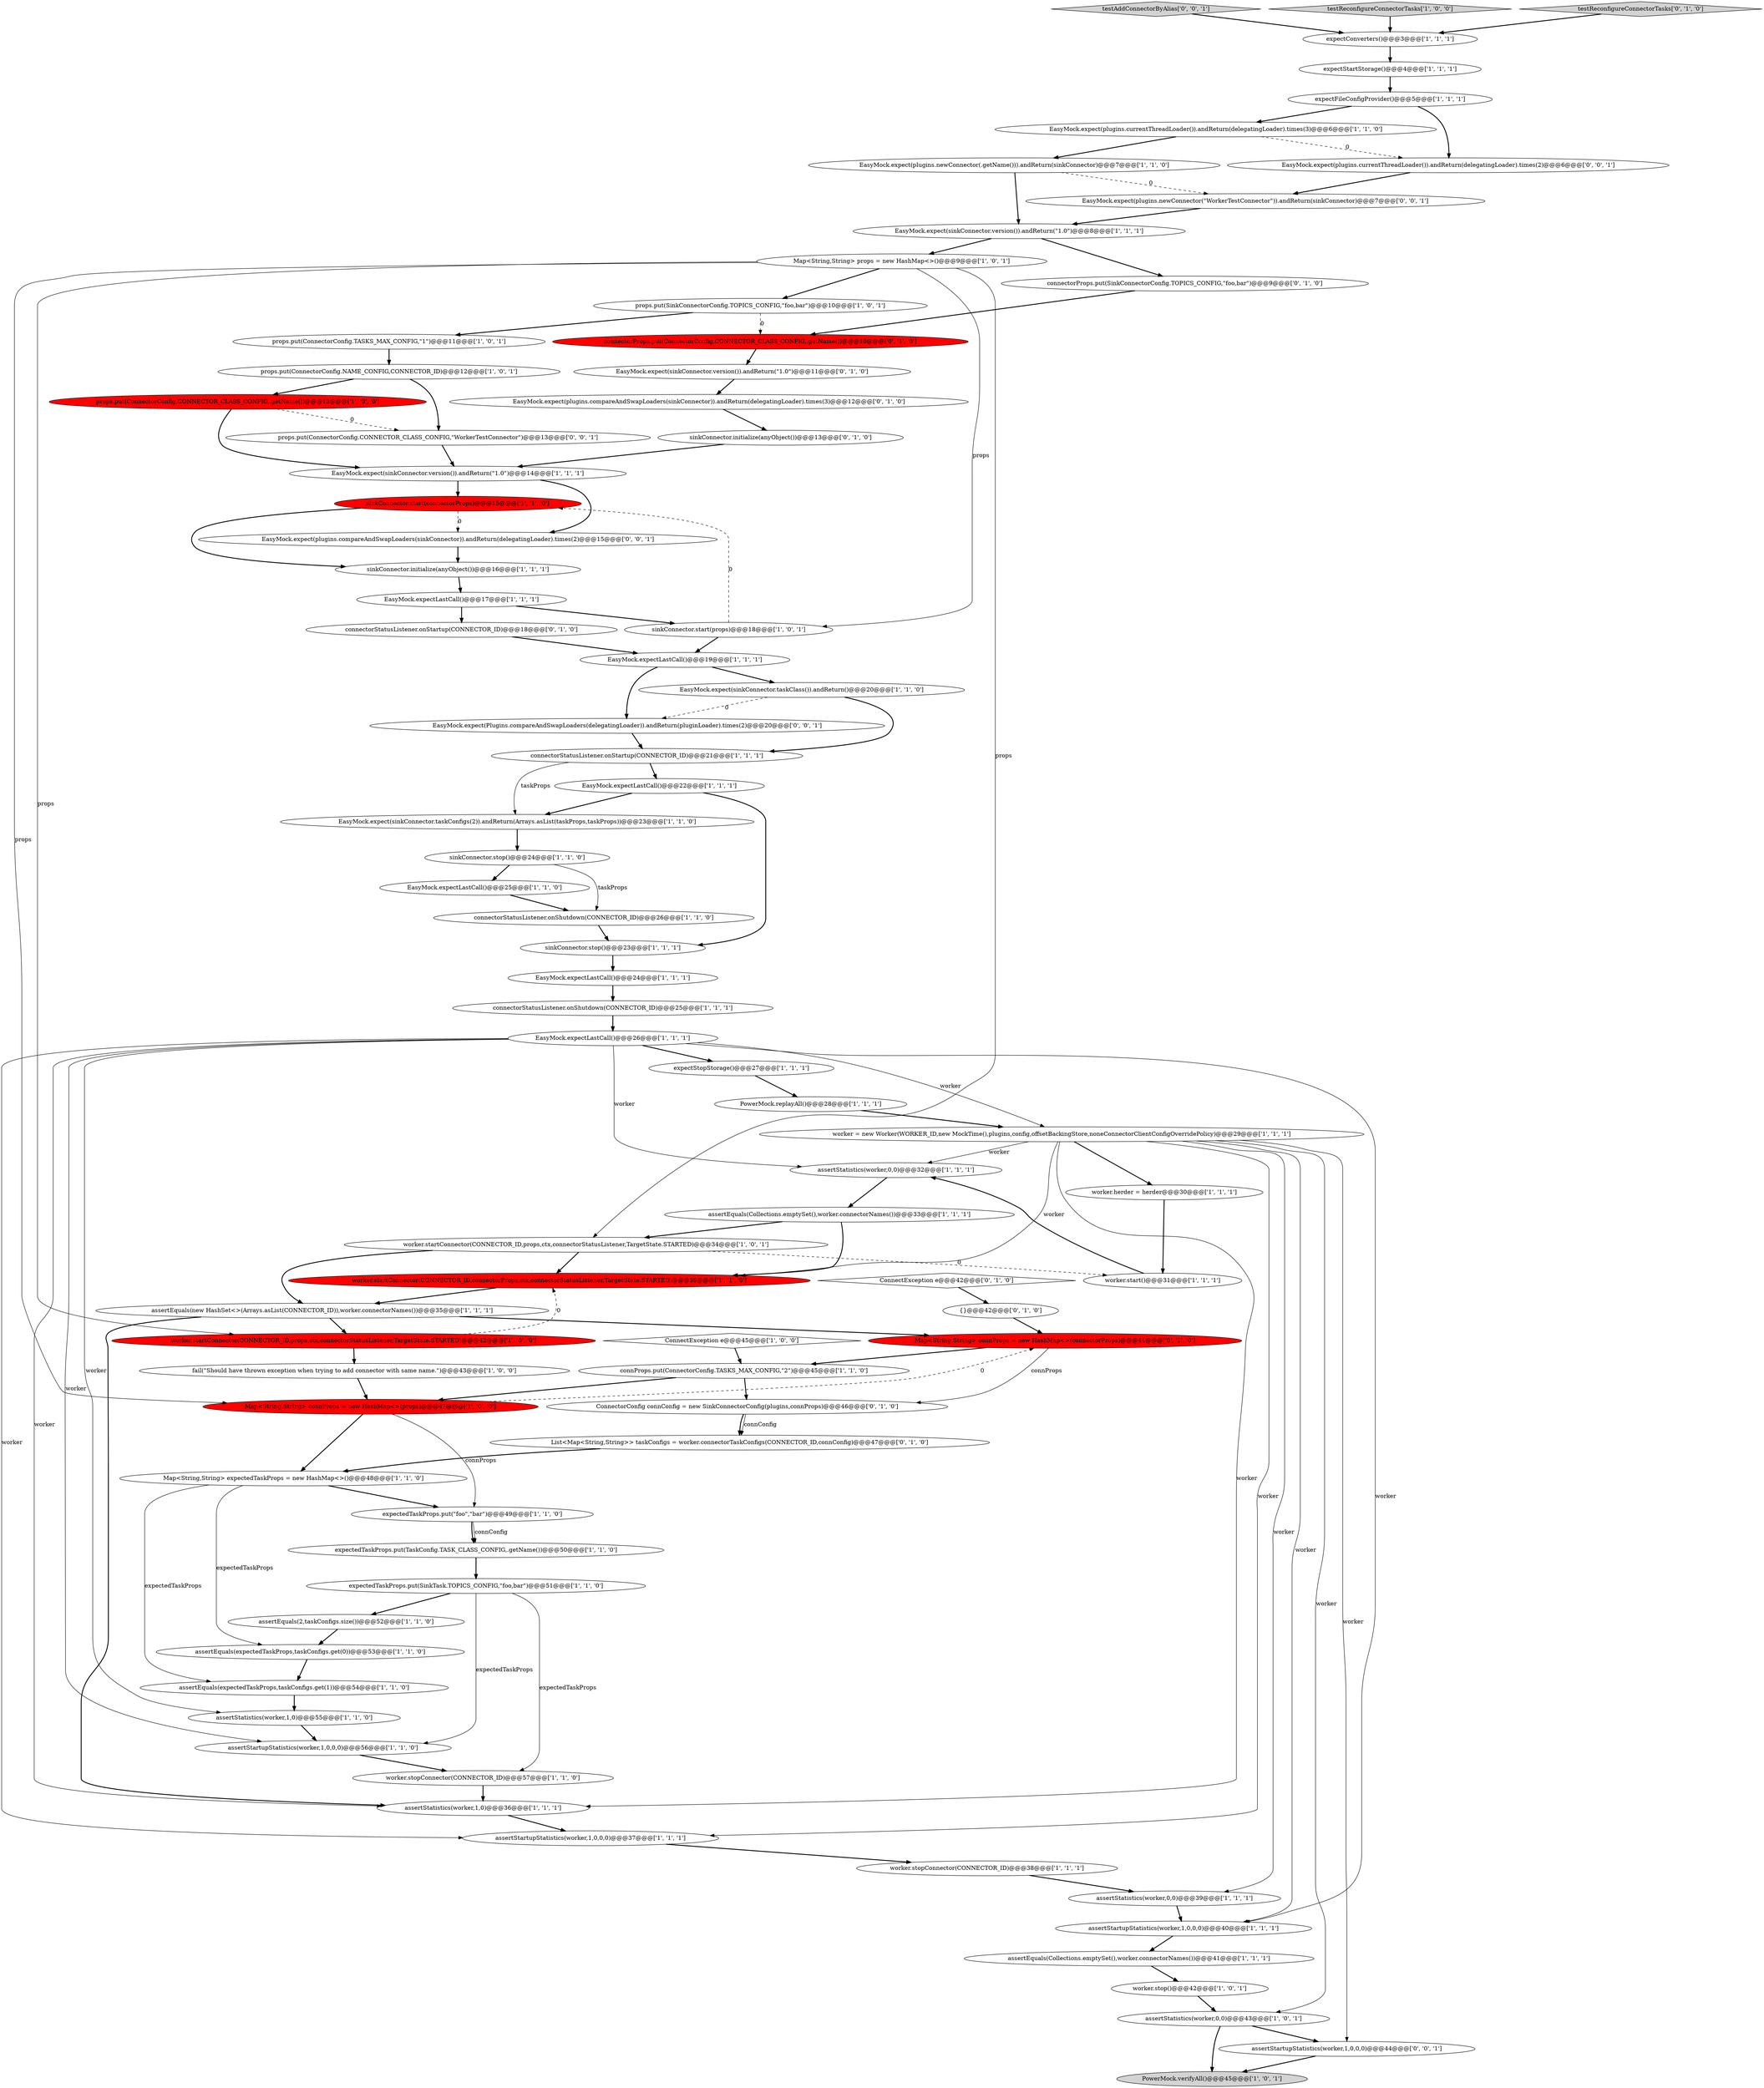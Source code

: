 digraph {
27 [style = filled, label = "sinkConnector.start(connectorProps)@@@15@@@['1', '1', '0']", fillcolor = red, shape = ellipse image = "AAA1AAABBB1BBB"];
24 [style = filled, label = "PowerMock.verifyAll()@@@45@@@['1', '0', '1']", fillcolor = lightgray, shape = ellipse image = "AAA0AAABBB1BBB"];
53 [style = filled, label = "EasyMock.expectLastCall()@@@25@@@['1', '1', '0']", fillcolor = white, shape = ellipse image = "AAA0AAABBB1BBB"];
3 [style = filled, label = "connectorStatusListener.onShutdown(CONNECTOR_ID)@@@26@@@['1', '1', '0']", fillcolor = white, shape = ellipse image = "AAA0AAABBB1BBB"];
29 [style = filled, label = "EasyMock.expect(plugins.currentThreadLoader()).andReturn(delegatingLoader).times(3)@@@6@@@['1', '1', '0']", fillcolor = white, shape = ellipse image = "AAA0AAABBB1BBB"];
13 [style = filled, label = "props.put(ConnectorConfig.CONNECTOR_CLASS_CONFIG,.getName())@@@13@@@['1', '0', '0']", fillcolor = red, shape = ellipse image = "AAA1AAABBB1BBB"];
23 [style = filled, label = "assertStatistics(worker,0,0)@@@43@@@['1', '0', '1']", fillcolor = white, shape = ellipse image = "AAA0AAABBB1BBB"];
79 [style = filled, label = "assertStartupStatistics(worker,1,0,0,0)@@@44@@@['0', '0', '1']", fillcolor = white, shape = ellipse image = "AAA0AAABBB3BBB"];
81 [style = filled, label = "EasyMock.expect(plugins.currentThreadLoader()).andReturn(delegatingLoader).times(2)@@@6@@@['0', '0', '1']", fillcolor = white, shape = ellipse image = "AAA0AAABBB3BBB"];
54 [style = filled, label = "worker = new Worker(WORKER_ID,new MockTime(),plugins,config,offsetBackingStore,noneConnectorClientConfigOverridePolicy)@@@29@@@['1', '1', '1']", fillcolor = white, shape = ellipse image = "AAA0AAABBB1BBB"];
71 [style = filled, label = "Map<String,String> connProps = new HashMap<>(connectorProps)@@@44@@@['0', '1', '0']", fillcolor = red, shape = ellipse image = "AAA1AAABBB2BBB"];
7 [style = filled, label = "worker.startConnector(CONNECTOR_ID,connectorProps,ctx,connectorStatusListener,TargetState.STARTED)@@@39@@@['1', '1', '0']", fillcolor = red, shape = ellipse image = "AAA1AAABBB1BBB"];
20 [style = filled, label = "EasyMock.expect(plugins.newConnector(.getName())).andReturn(sinkConnector)@@@7@@@['1', '1', '0']", fillcolor = white, shape = ellipse image = "AAA0AAABBB1BBB"];
40 [style = filled, label = "connProps.put(ConnectorConfig.TASKS_MAX_CONFIG,\"2\")@@@45@@@['1', '1', '0']", fillcolor = white, shape = ellipse image = "AAA0AAABBB1BBB"];
41 [style = filled, label = "Map<String,String> expectedTaskProps = new HashMap<>()@@@48@@@['1', '1', '0']", fillcolor = white, shape = ellipse image = "AAA0AAABBB1BBB"];
57 [style = filled, label = "assertStatistics(worker,1,0)@@@36@@@['1', '1', '1']", fillcolor = white, shape = ellipse image = "AAA0AAABBB1BBB"];
59 [style = filled, label = "Map<String,String> connProps = new HashMap<>(props)@@@47@@@['1', '0', '0']", fillcolor = red, shape = ellipse image = "AAA1AAABBB1BBB"];
50 [style = filled, label = "EasyMock.expectLastCall()@@@24@@@['1', '1', '1']", fillcolor = white, shape = ellipse image = "AAA0AAABBB1BBB"];
63 [style = filled, label = "ConnectException e@@@42@@@['0', '1', '0']", fillcolor = white, shape = diamond image = "AAA0AAABBB2BBB"];
70 [style = filled, label = "List<Map<String,String>> taskConfigs = worker.connectorTaskConfigs(CONNECTOR_ID,connConfig)@@@47@@@['0', '1', '0']", fillcolor = white, shape = ellipse image = "AAA0AAABBB2BBB"];
5 [style = filled, label = "assertStatistics(worker,0,0)@@@32@@@['1', '1', '1']", fillcolor = white, shape = ellipse image = "AAA0AAABBB1BBB"];
62 [style = filled, label = "worker.start()@@@31@@@['1', '1', '1']", fillcolor = white, shape = ellipse image = "AAA0AAABBB1BBB"];
74 [style = filled, label = "EasyMock.expect(plugins.compareAndSwapLoaders(sinkConnector)).andReturn(delegatingLoader).times(3)@@@12@@@['0', '1', '0']", fillcolor = white, shape = ellipse image = "AAA0AAABBB2BBB"];
76 [style = filled, label = "testAddConnectorByAlias['0', '0', '1']", fillcolor = lightgray, shape = diamond image = "AAA0AAABBB3BBB"];
49 [style = filled, label = "worker.startConnector(CONNECTOR_ID,props,ctx,connectorStatusListener,TargetState.STARTED)@@@42@@@['1', '0', '0']", fillcolor = red, shape = ellipse image = "AAA1AAABBB1BBB"];
15 [style = filled, label = "sinkConnector.initialize(anyObject())@@@16@@@['1', '1', '1']", fillcolor = white, shape = ellipse image = "AAA0AAABBB1BBB"];
9 [style = filled, label = "PowerMock.replayAll()@@@28@@@['1', '1', '1']", fillcolor = white, shape = ellipse image = "AAA0AAABBB1BBB"];
28 [style = filled, label = "testReconfigureConnectorTasks['1', '0', '0']", fillcolor = lightgray, shape = diamond image = "AAA0AAABBB1BBB"];
56 [style = filled, label = "EasyMock.expectLastCall()@@@22@@@['1', '1', '1']", fillcolor = white, shape = ellipse image = "AAA0AAABBB1BBB"];
43 [style = filled, label = "expectFileConfigProvider()@@@5@@@['1', '1', '1']", fillcolor = white, shape = ellipse image = "AAA0AAABBB1BBB"];
55 [style = filled, label = "sinkConnector.start(props)@@@18@@@['1', '0', '1']", fillcolor = white, shape = ellipse image = "AAA0AAABBB1BBB"];
37 [style = filled, label = "expectedTaskProps.put(TaskConfig.TASK_CLASS_CONFIG,.getName())@@@50@@@['1', '1', '0']", fillcolor = white, shape = ellipse image = "AAA0AAABBB1BBB"];
69 [style = filled, label = "testReconfigureConnectorTasks['0', '1', '0']", fillcolor = lightgray, shape = diamond image = "AAA0AAABBB2BBB"];
1 [style = filled, label = "EasyMock.expect(sinkConnector.taskConfigs(2)).andReturn(Arrays.asList(taskProps,taskProps))@@@23@@@['1', '1', '0']", fillcolor = white, shape = ellipse image = "AAA0AAABBB1BBB"];
73 [style = filled, label = "ConnectorConfig connConfig = new SinkConnectorConfig(plugins,connProps)@@@46@@@['0', '1', '0']", fillcolor = white, shape = ellipse image = "AAA0AAABBB2BBB"];
11 [style = filled, label = "expectConverters()@@@3@@@['1', '1', '1']", fillcolor = white, shape = ellipse image = "AAA0AAABBB1BBB"];
16 [style = filled, label = "sinkConnector.stop()@@@23@@@['1', '1', '1']", fillcolor = white, shape = ellipse image = "AAA0AAABBB1BBB"];
17 [style = filled, label = "expectStopStorage()@@@27@@@['1', '1', '1']", fillcolor = white, shape = ellipse image = "AAA0AAABBB1BBB"];
31 [style = filled, label = "assertStartupStatistics(worker,1,0,0,0)@@@56@@@['1', '1', '0']", fillcolor = white, shape = ellipse image = "AAA0AAABBB1BBB"];
67 [style = filled, label = "connectorProps.put(ConnectorConfig.CONNECTOR_CLASS_CONFIG,.getName())@@@10@@@['0', '1', '0']", fillcolor = red, shape = ellipse image = "AAA1AAABBB2BBB"];
64 [style = filled, label = "connectorStatusListener.onStartup(CONNECTOR_ID)@@@18@@@['0', '1', '0']", fillcolor = white, shape = ellipse image = "AAA0AAABBB2BBB"];
58 [style = filled, label = "props.put(ConnectorConfig.TASKS_MAX_CONFIG,\"1\")@@@11@@@['1', '0', '1']", fillcolor = white, shape = ellipse image = "AAA0AAABBB1BBB"];
36 [style = filled, label = "worker.stop()@@@42@@@['1', '0', '1']", fillcolor = white, shape = ellipse image = "AAA0AAABBB1BBB"];
66 [style = filled, label = "{}@@@42@@@['0', '1', '0']", fillcolor = white, shape = ellipse image = "AAA0AAABBB2BBB"];
39 [style = filled, label = "props.put(ConnectorConfig.NAME_CONFIG,CONNECTOR_ID)@@@12@@@['1', '0', '1']", fillcolor = white, shape = ellipse image = "AAA0AAABBB1BBB"];
12 [style = filled, label = "assertEquals(expectedTaskProps,taskConfigs.get(0))@@@53@@@['1', '1', '0']", fillcolor = white, shape = ellipse image = "AAA0AAABBB1BBB"];
61 [style = filled, label = "connectorStatusListener.onShutdown(CONNECTOR_ID)@@@25@@@['1', '1', '1']", fillcolor = white, shape = ellipse image = "AAA0AAABBB1BBB"];
21 [style = filled, label = "expectStartStorage()@@@4@@@['1', '1', '1']", fillcolor = white, shape = ellipse image = "AAA0AAABBB1BBB"];
25 [style = filled, label = "connectorStatusListener.onStartup(CONNECTOR_ID)@@@21@@@['1', '1', '1']", fillcolor = white, shape = ellipse image = "AAA0AAABBB1BBB"];
33 [style = filled, label = "assertEquals(Collections.emptySet(),worker.connectorNames())@@@41@@@['1', '1', '1']", fillcolor = white, shape = ellipse image = "AAA0AAABBB1BBB"];
38 [style = filled, label = "EasyMock.expectLastCall()@@@26@@@['1', '1', '1']", fillcolor = white, shape = ellipse image = "AAA0AAABBB1BBB"];
51 [style = filled, label = "assertStartupStatistics(worker,1,0,0,0)@@@37@@@['1', '1', '1']", fillcolor = white, shape = ellipse image = "AAA0AAABBB1BBB"];
52 [style = filled, label = "assertEquals(expectedTaskProps,taskConfigs.get(1))@@@54@@@['1', '1', '0']", fillcolor = white, shape = ellipse image = "AAA0AAABBB1BBB"];
77 [style = filled, label = "EasyMock.expect(Plugins.compareAndSwapLoaders(delegatingLoader)).andReturn(pluginLoader).times(2)@@@20@@@['0', '0', '1']", fillcolor = white, shape = ellipse image = "AAA0AAABBB3BBB"];
45 [style = filled, label = "assertEquals(new HashSet<>(Arrays.asList(CONNECTOR_ID)),worker.connectorNames())@@@35@@@['1', '1', '1']", fillcolor = white, shape = ellipse image = "AAA0AAABBB1BBB"];
48 [style = filled, label = "Map<String,String> props = new HashMap<>()@@@9@@@['1', '0', '1']", fillcolor = white, shape = ellipse image = "AAA0AAABBB1BBB"];
34 [style = filled, label = "EasyMock.expectLastCall()@@@17@@@['1', '1', '1']", fillcolor = white, shape = ellipse image = "AAA0AAABBB1BBB"];
72 [style = filled, label = "EasyMock.expect(sinkConnector.version()).andReturn(\"1.0\")@@@11@@@['0', '1', '0']", fillcolor = white, shape = ellipse image = "AAA0AAABBB2BBB"];
44 [style = filled, label = "worker.stopConnector(CONNECTOR_ID)@@@57@@@['1', '1', '0']", fillcolor = white, shape = ellipse image = "AAA0AAABBB1BBB"];
4 [style = filled, label = "sinkConnector.stop()@@@24@@@['1', '1', '0']", fillcolor = white, shape = ellipse image = "AAA0AAABBB1BBB"];
14 [style = filled, label = "props.put(SinkConnectorConfig.TOPICS_CONFIG,\"foo,bar\")@@@10@@@['1', '0', '1']", fillcolor = white, shape = ellipse image = "AAA0AAABBB1BBB"];
18 [style = filled, label = "ConnectException e@@@45@@@['1', '0', '0']", fillcolor = white, shape = diamond image = "AAA0AAABBB1BBB"];
8 [style = filled, label = "EasyMock.expect(sinkConnector.taskClass()).andReturn()@@@20@@@['1', '1', '0']", fillcolor = white, shape = ellipse image = "AAA0AAABBB1BBB"];
22 [style = filled, label = "assertStatistics(worker,1,0)@@@55@@@['1', '1', '0']", fillcolor = white, shape = ellipse image = "AAA0AAABBB1BBB"];
19 [style = filled, label = "worker.stopConnector(CONNECTOR_ID)@@@38@@@['1', '1', '1']", fillcolor = white, shape = ellipse image = "AAA0AAABBB1BBB"];
65 [style = filled, label = "connectorProps.put(SinkConnectorConfig.TOPICS_CONFIG,\"foo,bar\")@@@9@@@['0', '1', '0']", fillcolor = white, shape = ellipse image = "AAA0AAABBB2BBB"];
10 [style = filled, label = "assertEquals(Collections.emptySet(),worker.connectorNames())@@@33@@@['1', '1', '1']", fillcolor = white, shape = ellipse image = "AAA0AAABBB1BBB"];
78 [style = filled, label = "EasyMock.expect(plugins.compareAndSwapLoaders(sinkConnector)).andReturn(delegatingLoader).times(2)@@@15@@@['0', '0', '1']", fillcolor = white, shape = ellipse image = "AAA0AAABBB3BBB"];
35 [style = filled, label = "expectedTaskProps.put(SinkTask.TOPICS_CONFIG,\"foo,bar\")@@@51@@@['1', '1', '0']", fillcolor = white, shape = ellipse image = "AAA0AAABBB1BBB"];
26 [style = filled, label = "assertEquals(2,taskConfigs.size())@@@52@@@['1', '1', '0']", fillcolor = white, shape = ellipse image = "AAA0AAABBB1BBB"];
68 [style = filled, label = "sinkConnector.initialize(anyObject())@@@13@@@['0', '1', '0']", fillcolor = white, shape = ellipse image = "AAA0AAABBB2BBB"];
42 [style = filled, label = "assertStatistics(worker,0,0)@@@39@@@['1', '1', '1']", fillcolor = white, shape = ellipse image = "AAA0AAABBB1BBB"];
32 [style = filled, label = "worker.herder = herder@@@30@@@['1', '1', '1']", fillcolor = white, shape = ellipse image = "AAA0AAABBB1BBB"];
47 [style = filled, label = "EasyMock.expect(sinkConnector.version()).andReturn(\"1.0\")@@@8@@@['1', '1', '1']", fillcolor = white, shape = ellipse image = "AAA0AAABBB1BBB"];
6 [style = filled, label = "EasyMock.expect(sinkConnector.version()).andReturn(\"1.0\")@@@14@@@['1', '1', '1']", fillcolor = white, shape = ellipse image = "AAA0AAABBB1BBB"];
60 [style = filled, label = "expectedTaskProps.put(\"foo\",\"bar\")@@@49@@@['1', '1', '0']", fillcolor = white, shape = ellipse image = "AAA0AAABBB1BBB"];
46 [style = filled, label = "assertStartupStatistics(worker,1,0,0,0)@@@40@@@['1', '1', '1']", fillcolor = white, shape = ellipse image = "AAA0AAABBB1BBB"];
80 [style = filled, label = "props.put(ConnectorConfig.CONNECTOR_CLASS_CONFIG,\"WorkerTestConnector\")@@@13@@@['0', '0', '1']", fillcolor = white, shape = ellipse image = "AAA0AAABBB3BBB"];
2 [style = filled, label = "fail(\"Should have thrown exception when trying to add connector with same name.\")@@@43@@@['1', '0', '0']", fillcolor = white, shape = ellipse image = "AAA0AAABBB1BBB"];
75 [style = filled, label = "EasyMock.expect(plugins.newConnector(\"WorkerTestConnector\")).andReturn(sinkConnector)@@@7@@@['0', '0', '1']", fillcolor = white, shape = ellipse image = "AAA0AAABBB3BBB"];
30 [style = filled, label = "worker.startConnector(CONNECTOR_ID,props,ctx,connectorStatusListener,TargetState.STARTED)@@@34@@@['1', '0', '1']", fillcolor = white, shape = ellipse image = "AAA0AAABBB1BBB"];
0 [style = filled, label = "EasyMock.expectLastCall()@@@19@@@['1', '1', '1']", fillcolor = white, shape = ellipse image = "AAA0AAABBB1BBB"];
38->22 [style = solid, label="worker"];
39->80 [style = bold, label=""];
27->78 [style = dashed, label="0"];
65->67 [style = bold, label=""];
0->77 [style = bold, label=""];
77->25 [style = bold, label=""];
56->1 [style = bold, label=""];
4->53 [style = bold, label=""];
55->27 [style = dashed, label="0"];
21->43 [style = bold, label=""];
17->9 [style = bold, label=""];
29->81 [style = dashed, label="0"];
38->57 [style = solid, label="worker"];
41->12 [style = solid, label="expectedTaskProps"];
43->81 [style = bold, label=""];
4->3 [style = solid, label="taskProps"];
71->73 [style = solid, label="connProps"];
3->16 [style = bold, label=""];
54->57 [style = solid, label="worker"];
27->15 [style = bold, label=""];
45->57 [style = bold, label=""];
48->59 [style = solid, label="props"];
30->62 [style = dashed, label="0"];
38->5 [style = solid, label="worker"];
26->12 [style = bold, label=""];
63->66 [style = bold, label=""];
76->11 [style = bold, label=""];
32->62 [style = bold, label=""];
34->64 [style = bold, label=""];
0->8 [style = bold, label=""];
2->59 [style = bold, label=""];
75->47 [style = bold, label=""];
43->29 [style = bold, label=""];
54->46 [style = solid, label="worker"];
6->78 [style = bold, label=""];
64->0 [style = bold, label=""];
19->42 [style = bold, label=""];
5->10 [style = bold, label=""];
1->4 [style = bold, label=""];
42->46 [style = bold, label=""];
15->34 [style = bold, label=""];
47->48 [style = bold, label=""];
57->51 [style = bold, label=""];
62->5 [style = bold, label=""];
49->7 [style = dashed, label="0"];
10->7 [style = bold, label=""];
61->38 [style = bold, label=""];
25->1 [style = solid, label="taskProps"];
58->39 [style = bold, label=""];
45->71 [style = bold, label=""];
9->54 [style = bold, label=""];
29->20 [style = bold, label=""];
48->30 [style = solid, label="props"];
30->7 [style = bold, label=""];
33->36 [style = bold, label=""];
46->33 [style = bold, label=""];
66->71 [style = bold, label=""];
56->16 [style = bold, label=""];
60->37 [style = solid, label="connConfig"];
68->6 [style = bold, label=""];
38->17 [style = bold, label=""];
35->44 [style = solid, label="expectedTaskProps"];
44->57 [style = bold, label=""];
60->37 [style = bold, label=""];
73->70 [style = solid, label="connConfig"];
39->13 [style = bold, label=""];
18->40 [style = bold, label=""];
48->14 [style = bold, label=""];
11->21 [style = bold, label=""];
59->60 [style = solid, label="connProps"];
54->42 [style = solid, label="worker"];
34->55 [style = bold, label=""];
78->15 [style = bold, label=""];
14->58 [style = bold, label=""];
48->55 [style = solid, label="props"];
73->70 [style = bold, label=""];
52->22 [style = bold, label=""];
69->11 [style = bold, label=""];
40->59 [style = bold, label=""];
67->72 [style = bold, label=""];
79->24 [style = bold, label=""];
48->49 [style = solid, label="props"];
54->51 [style = solid, label="worker"];
38->54 [style = solid, label="worker"];
14->67 [style = dashed, label="0"];
16->50 [style = bold, label=""];
54->79 [style = solid, label="worker"];
6->27 [style = bold, label=""];
23->79 [style = bold, label=""];
59->71 [style = dashed, label="0"];
31->44 [style = bold, label=""];
81->75 [style = bold, label=""];
74->68 [style = bold, label=""];
49->2 [style = bold, label=""];
71->40 [style = bold, label=""];
37->35 [style = bold, label=""];
13->6 [style = bold, label=""];
80->6 [style = bold, label=""];
41->52 [style = solid, label="expectedTaskProps"];
50->61 [style = bold, label=""];
35->26 [style = bold, label=""];
10->30 [style = bold, label=""];
38->31 [style = solid, label="worker"];
38->51 [style = solid, label="worker"];
72->74 [style = bold, label=""];
25->56 [style = bold, label=""];
45->49 [style = bold, label=""];
53->3 [style = bold, label=""];
28->11 [style = bold, label=""];
54->7 [style = solid, label="worker"];
22->31 [style = bold, label=""];
41->60 [style = bold, label=""];
20->75 [style = dashed, label="0"];
55->0 [style = bold, label=""];
54->23 [style = solid, label="worker"];
40->73 [style = bold, label=""];
20->47 [style = bold, label=""];
35->31 [style = solid, label="expectedTaskProps"];
7->45 [style = bold, label=""];
38->46 [style = solid, label="worker"];
23->24 [style = bold, label=""];
70->41 [style = bold, label=""];
36->23 [style = bold, label=""];
47->65 [style = bold, label=""];
13->80 [style = dashed, label="0"];
54->32 [style = bold, label=""];
54->5 [style = solid, label="worker"];
12->52 [style = bold, label=""];
8->25 [style = bold, label=""];
59->41 [style = bold, label=""];
51->19 [style = bold, label=""];
30->45 [style = bold, label=""];
8->77 [style = dashed, label="0"];
}
